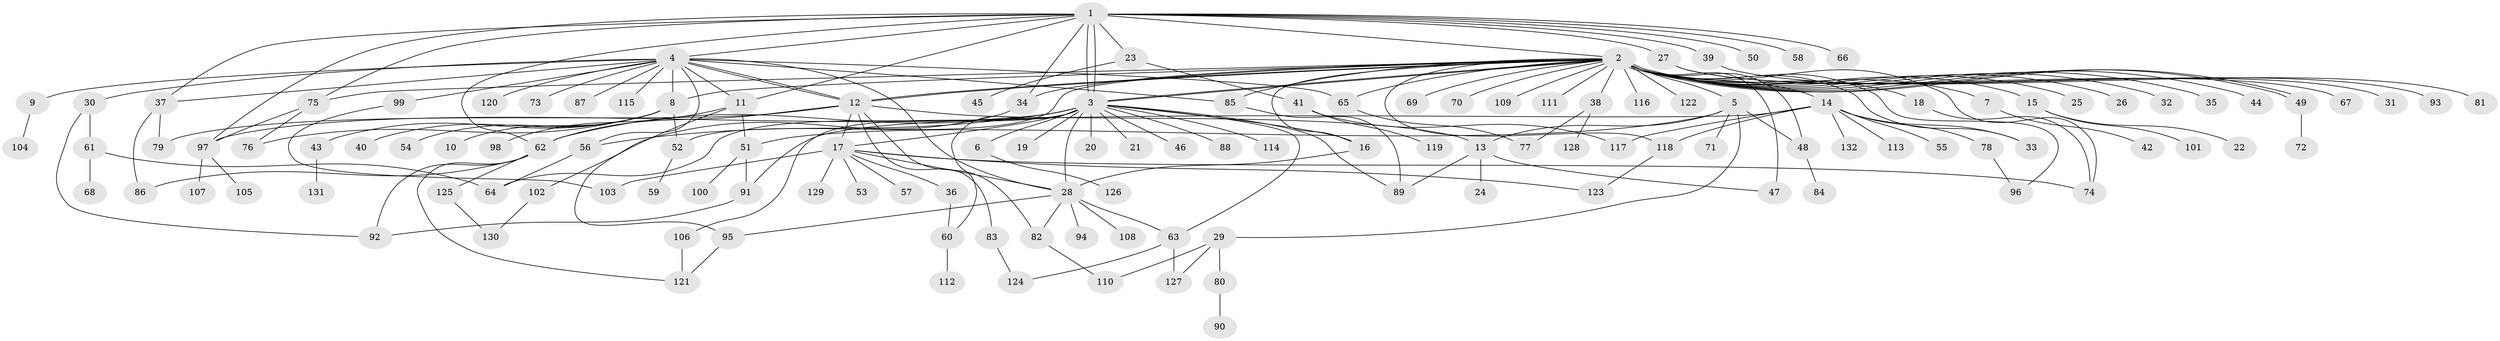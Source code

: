 // coarse degree distribution, {42: 0.009523809523809525, 19: 0.01904761904761905, 6: 0.01904761904761905, 2: 0.2, 1: 0.5142857142857142, 8: 0.01904761904761905, 9: 0.009523809523809525, 10: 0.01904761904761905, 3: 0.12380952380952381, 4: 0.047619047619047616, 7: 0.009523809523809525, 5: 0.009523809523809525}
// Generated by graph-tools (version 1.1) at 2025/41/03/06/25 10:41:50]
// undirected, 132 vertices, 189 edges
graph export_dot {
graph [start="1"]
  node [color=gray90,style=filled];
  1;
  2;
  3;
  4;
  5;
  6;
  7;
  8;
  9;
  10;
  11;
  12;
  13;
  14;
  15;
  16;
  17;
  18;
  19;
  20;
  21;
  22;
  23;
  24;
  25;
  26;
  27;
  28;
  29;
  30;
  31;
  32;
  33;
  34;
  35;
  36;
  37;
  38;
  39;
  40;
  41;
  42;
  43;
  44;
  45;
  46;
  47;
  48;
  49;
  50;
  51;
  52;
  53;
  54;
  55;
  56;
  57;
  58;
  59;
  60;
  61;
  62;
  63;
  64;
  65;
  66;
  67;
  68;
  69;
  70;
  71;
  72;
  73;
  74;
  75;
  76;
  77;
  78;
  79;
  80;
  81;
  82;
  83;
  84;
  85;
  86;
  87;
  88;
  89;
  90;
  91;
  92;
  93;
  94;
  95;
  96;
  97;
  98;
  99;
  100;
  101;
  102;
  103;
  104;
  105;
  106;
  107;
  108;
  109;
  110;
  111;
  112;
  113;
  114;
  115;
  116;
  117;
  118;
  119;
  120;
  121;
  122;
  123;
  124;
  125;
  126;
  127;
  128;
  129;
  130;
  131;
  132;
  1 -- 2;
  1 -- 3;
  1 -- 3;
  1 -- 4;
  1 -- 11;
  1 -- 23;
  1 -- 27;
  1 -- 34;
  1 -- 37;
  1 -- 39;
  1 -- 50;
  1 -- 58;
  1 -- 62;
  1 -- 66;
  1 -- 75;
  1 -- 97;
  2 -- 3;
  2 -- 3;
  2 -- 5;
  2 -- 7;
  2 -- 8;
  2 -- 12;
  2 -- 12;
  2 -- 14;
  2 -- 15;
  2 -- 16;
  2 -- 18;
  2 -- 25;
  2 -- 26;
  2 -- 32;
  2 -- 33;
  2 -- 34;
  2 -- 35;
  2 -- 38;
  2 -- 44;
  2 -- 47;
  2 -- 48;
  2 -- 49;
  2 -- 49;
  2 -- 52;
  2 -- 65;
  2 -- 67;
  2 -- 69;
  2 -- 70;
  2 -- 74;
  2 -- 75;
  2 -- 85;
  2 -- 96;
  2 -- 109;
  2 -- 111;
  2 -- 116;
  2 -- 118;
  2 -- 122;
  3 -- 6;
  3 -- 16;
  3 -- 17;
  3 -- 19;
  3 -- 20;
  3 -- 21;
  3 -- 28;
  3 -- 46;
  3 -- 56;
  3 -- 60;
  3 -- 62;
  3 -- 63;
  3 -- 64;
  3 -- 88;
  3 -- 89;
  3 -- 97;
  3 -- 106;
  3 -- 114;
  4 -- 8;
  4 -- 9;
  4 -- 11;
  4 -- 12;
  4 -- 12;
  4 -- 28;
  4 -- 30;
  4 -- 37;
  4 -- 56;
  4 -- 65;
  4 -- 73;
  4 -- 85;
  4 -- 87;
  4 -- 99;
  4 -- 115;
  4 -- 120;
  5 -- 13;
  5 -- 29;
  5 -- 48;
  5 -- 51;
  5 -- 71;
  6 -- 126;
  7 -- 42;
  8 -- 10;
  8 -- 40;
  8 -- 43;
  8 -- 52;
  8 -- 54;
  8 -- 76;
  9 -- 104;
  11 -- 51;
  11 -- 95;
  11 -- 98;
  12 -- 13;
  12 -- 17;
  12 -- 62;
  12 -- 79;
  12 -- 82;
  12 -- 83;
  13 -- 24;
  13 -- 47;
  13 -- 89;
  14 -- 33;
  14 -- 55;
  14 -- 78;
  14 -- 91;
  14 -- 113;
  14 -- 117;
  14 -- 118;
  14 -- 132;
  15 -- 22;
  15 -- 101;
  16 -- 28;
  17 -- 28;
  17 -- 36;
  17 -- 53;
  17 -- 57;
  17 -- 74;
  17 -- 103;
  17 -- 123;
  17 -- 129;
  18 -- 74;
  23 -- 41;
  23 -- 45;
  27 -- 31;
  27 -- 93;
  28 -- 63;
  28 -- 82;
  28 -- 94;
  28 -- 95;
  28 -- 108;
  29 -- 80;
  29 -- 110;
  29 -- 127;
  30 -- 61;
  30 -- 92;
  34 -- 102;
  36 -- 60;
  37 -- 79;
  37 -- 86;
  38 -- 77;
  38 -- 128;
  39 -- 81;
  41 -- 117;
  41 -- 119;
  43 -- 131;
  48 -- 84;
  49 -- 72;
  51 -- 91;
  51 -- 100;
  52 -- 59;
  56 -- 64;
  60 -- 112;
  61 -- 64;
  61 -- 68;
  62 -- 86;
  62 -- 92;
  62 -- 121;
  62 -- 125;
  63 -- 124;
  63 -- 127;
  65 -- 77;
  75 -- 76;
  75 -- 97;
  78 -- 96;
  80 -- 90;
  82 -- 110;
  83 -- 124;
  85 -- 89;
  91 -- 92;
  95 -- 121;
  97 -- 105;
  97 -- 107;
  99 -- 103;
  102 -- 130;
  106 -- 121;
  118 -- 123;
  125 -- 130;
}
